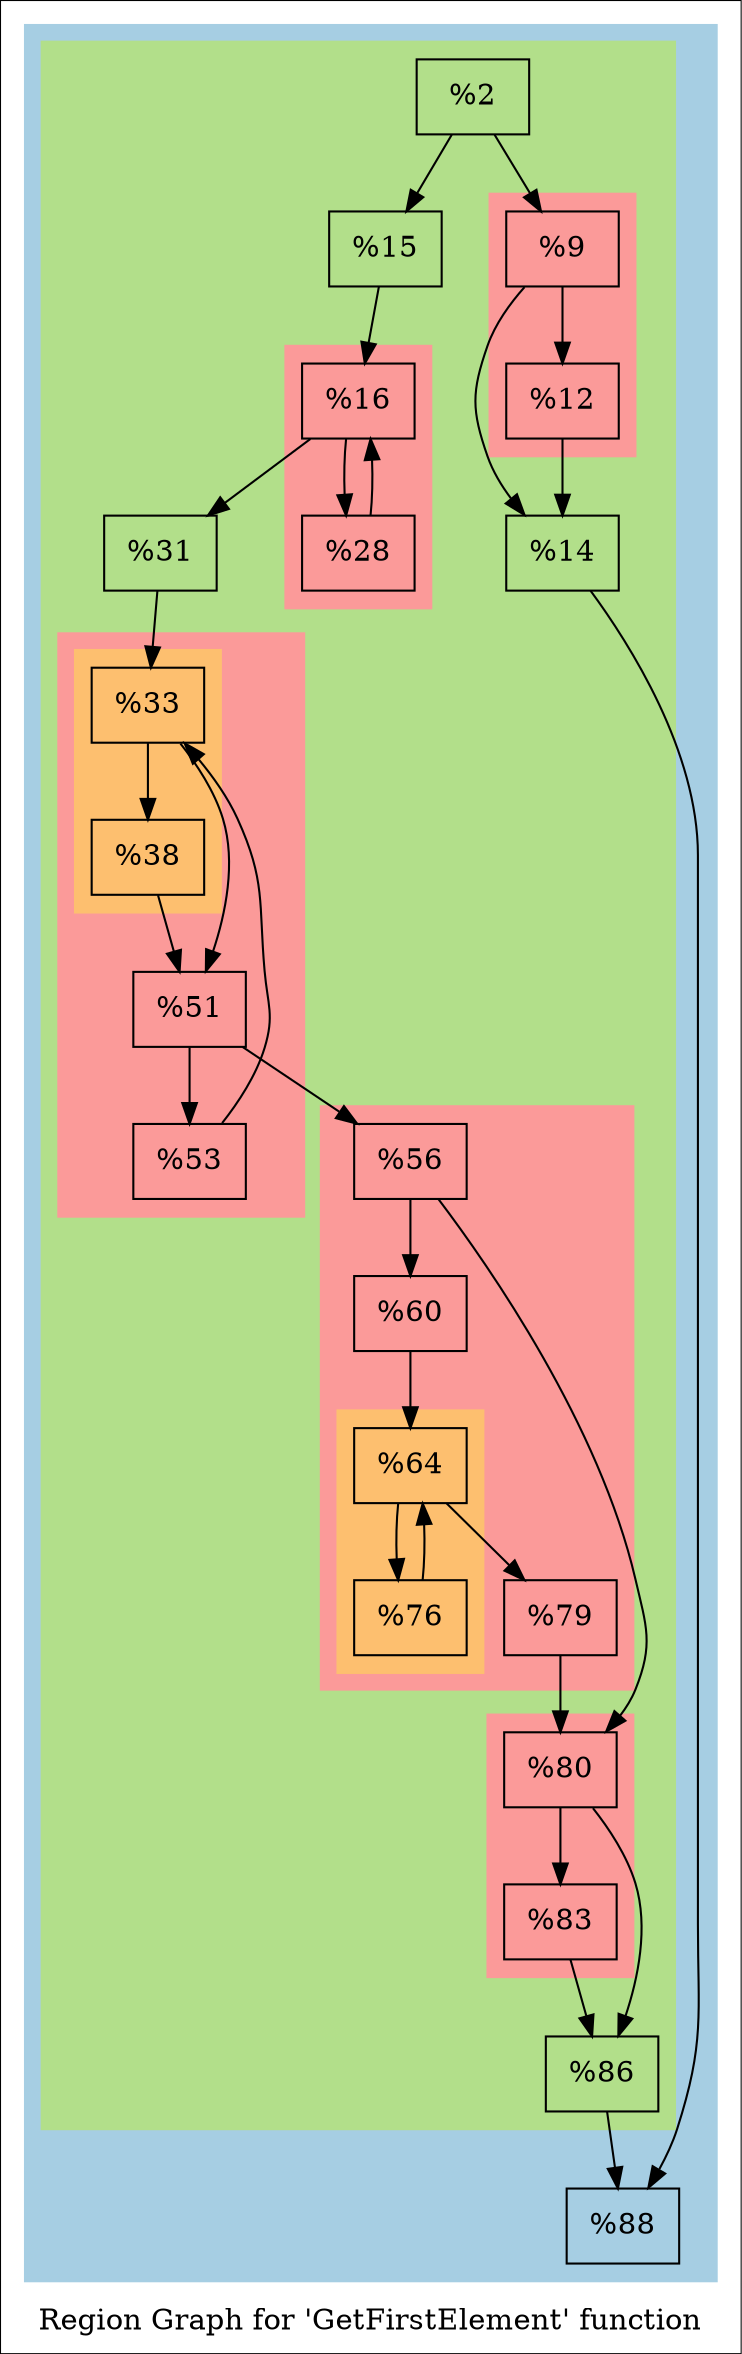 digraph "Region Graph for 'GetFirstElement' function" {
	label="Region Graph for 'GetFirstElement' function";

	Node0xcea2a0 [shape=record,label="{%2}"];
	Node0xcea2a0 -> Node0xcf33c0;
	Node0xcea2a0 -> Node0xd4ffc0;
	Node0xcf33c0 [shape=record,label="{%9}"];
	Node0xcf33c0 -> Node0xd448c0;
	Node0xcf33c0 -> Node0xd73360;
	Node0xd448c0 [shape=record,label="{%12}"];
	Node0xd448c0 -> Node0xd73360;
	Node0xd73360 [shape=record,label="{%14}"];
	Node0xd73360 -> Node0xce4c90;
	Node0xce4c90 [shape=record,label="{%88}"];
	Node0xd4ffc0 [shape=record,label="{%15}"];
	Node0xd4ffc0 -> Node0xd137d0;
	Node0xd137d0 [shape=record,label="{%16}"];
	Node0xd137d0 -> Node0xd55460;
	Node0xd137d0 -> Node0xd613e0;
	Node0xd55460 [shape=record,label="{%28}"];
	Node0xd55460 -> Node0xd137d0[constraint=false];
	Node0xd613e0 [shape=record,label="{%31}"];
	Node0xd613e0 -> Node0xcebca0;
	Node0xcebca0 [shape=record,label="{%33}"];
	Node0xcebca0 -> Node0xcec2d0;
	Node0xcebca0 -> Node0xd0c250;
	Node0xcec2d0 [shape=record,label="{%38}"];
	Node0xcec2d0 -> Node0xd0c250;
	Node0xd0c250 [shape=record,label="{%51}"];
	Node0xd0c250 -> Node0xd008e0;
	Node0xd0c250 -> Node0xcfaae0;
	Node0xd008e0 [shape=record,label="{%53}"];
	Node0xd008e0 -> Node0xcebca0[constraint=false];
	Node0xcfaae0 [shape=record,label="{%56}"];
	Node0xcfaae0 -> Node0xd00790;
	Node0xcfaae0 -> Node0xd62a10;
	Node0xd00790 [shape=record,label="{%60}"];
	Node0xd00790 -> Node0xd698e0;
	Node0xd698e0 [shape=record,label="{%64}"];
	Node0xd698e0 -> Node0xd39800;
	Node0xd698e0 -> Node0xd3a460;
	Node0xd39800 [shape=record,label="{%76}"];
	Node0xd39800 -> Node0xd698e0[constraint=false];
	Node0xd3a460 [shape=record,label="{%79}"];
	Node0xd3a460 -> Node0xd62a10;
	Node0xd62a10 [shape=record,label="{%80}"];
	Node0xd62a10 -> Node0xd1aa40;
	Node0xd62a10 -> Node0xced9e0;
	Node0xd1aa40 [shape=record,label="{%83}"];
	Node0xd1aa40 -> Node0xced9e0;
	Node0xced9e0 [shape=record,label="{%86}"];
	Node0xced9e0 -> Node0xce4c90;
	colorscheme = "paired12"
        subgraph cluster_0xdc3780 {
          label = "";
          style = filled;
          color = 1
          subgraph cluster_0xd83b20 {
            label = "";
            style = filled;
            color = 3
            subgraph cluster_0xdc3800 {
              label = "";
              style = filled;
              color = 5
              Node0xcf33c0;
              Node0xd448c0;
            }
            subgraph cluster_0xd33700 {
              label = "";
              style = filled;
              color = 5
              Node0xd137d0;
              Node0xd55460;
            }
            subgraph cluster_0xdc3a00 {
              label = "";
              style = filled;
              color = 5
              subgraph cluster_0xdc3980 {
                label = "";
                style = filled;
                color = 7
                Node0xcebca0;
                Node0xcec2d0;
              }
              Node0xd0c250;
              Node0xd008e0;
            }
            subgraph cluster_0xdc3900 {
              label = "";
              style = filled;
              color = 5
              subgraph cluster_0xdc3700 {
                label = "";
                style = filled;
                color = 7
                Node0xd698e0;
                Node0xd39800;
              }
              Node0xcfaae0;
              Node0xd00790;
              Node0xd3a460;
            }
            subgraph cluster_0xdc3880 {
              label = "";
              style = filled;
              color = 5
              Node0xd62a10;
              Node0xd1aa40;
            }
            Node0xcea2a0;
            Node0xd73360;
            Node0xd4ffc0;
            Node0xd613e0;
            Node0xced9e0;
          }
          Node0xce4c90;
        }
}
